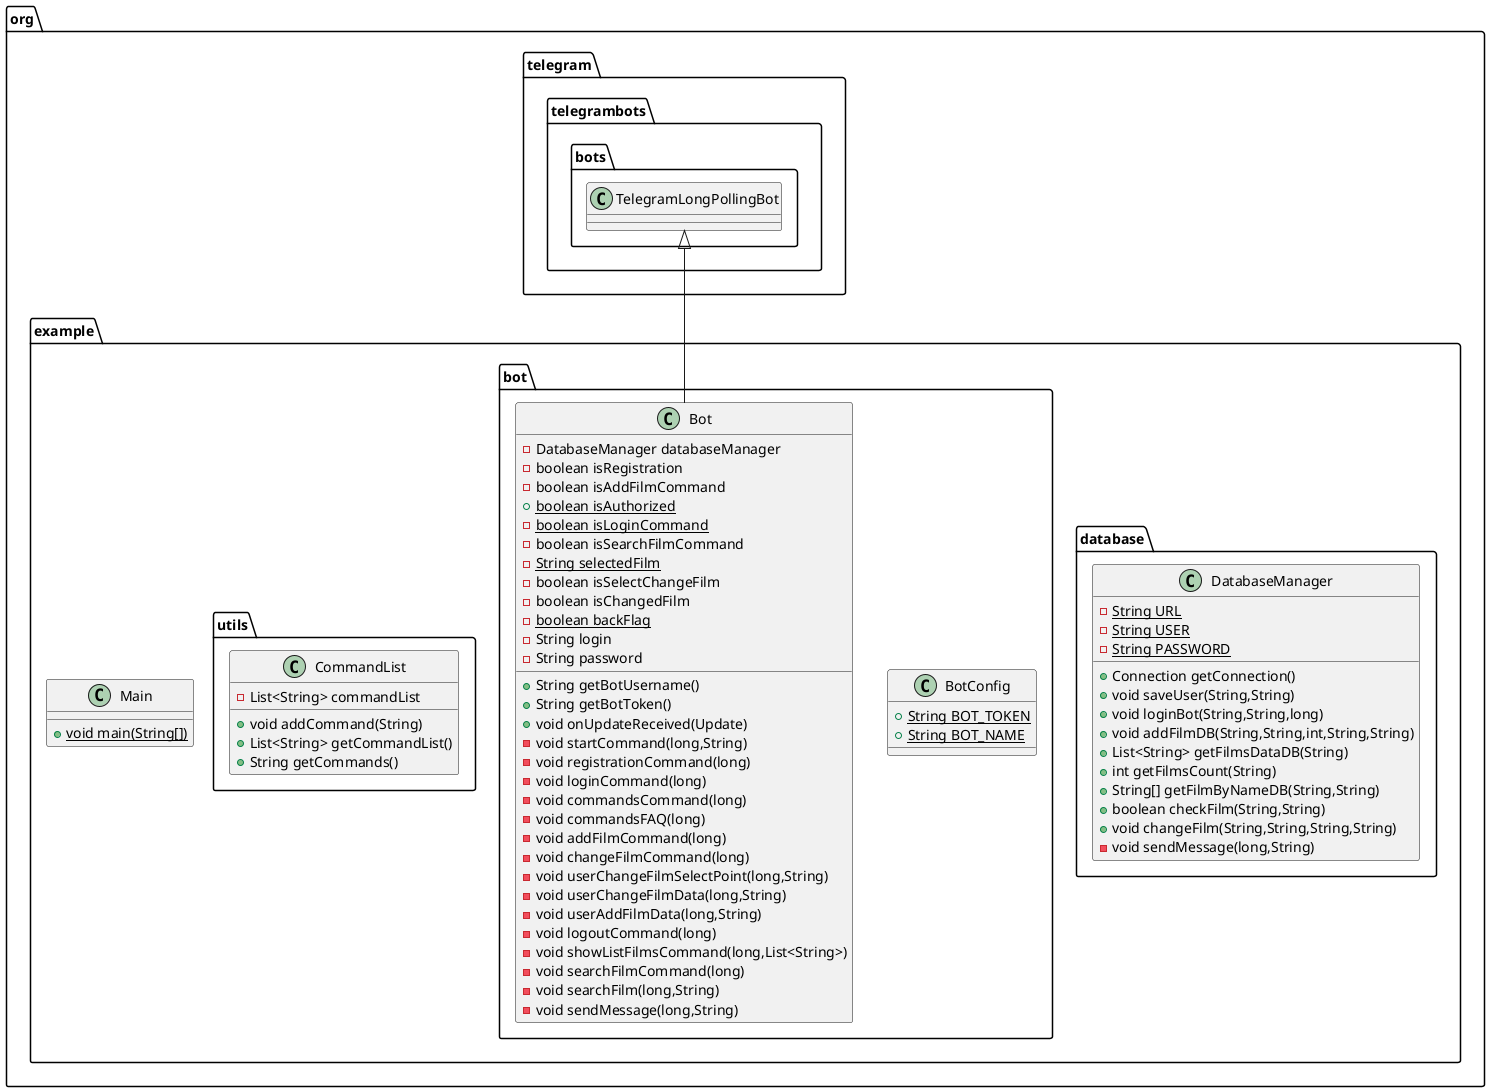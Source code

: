 @startuml
class org.example.database.DatabaseManager {
- {static} String URL
- {static} String USER
- {static} String PASSWORD
+ Connection getConnection()
+ void saveUser(String,String)
+ void loginBot(String,String,long)
+ void addFilmDB(String,String,int,String,String)
+ List<String> getFilmsDataDB(String)
+ int getFilmsCount(String)
+ String[] getFilmByNameDB(String,String)
+ boolean checkFilm(String,String)
+ void changeFilm(String,String,String,String)
- void sendMessage(long,String)
}


class org.example.bot.BotConfig {
+ {static} String BOT_TOKEN
+ {static} String BOT_NAME
}

class org.example.bot.Bot {
- DatabaseManager databaseManager
- boolean isRegistration
- boolean isAddFilmCommand
+ {static} boolean isAuthorized
- {static} boolean isLoginCommand
- boolean isSearchFilmCommand
- {static} String selectedFilm
- boolean isSelectChangeFilm
- boolean isСhangedFilm
- {static} boolean backFlag
- String login
- String password
+ String getBotUsername()
+ String getBotToken()
+ void onUpdateReceived(Update)
- void startCommand(long,String)
- void registrationCommand(long)
- void loginCommand(long)
- void commandsCommand(long)
- void commandsFAQ(long)
- void addFilmCommand(long)
- void changeFilmCommand(long)
- void userChangeFilmSelectPoint(long,String)
- void userChangeFilmData(long,String)
- void userAddFilmData(long,String)
- void logoutCommand(long)
- void showListFilmsCommand(long,List<String>)
- void searchFilmCommand(long)
- void searchFilm(long,String)
- void sendMessage(long,String)
}


class org.example.Main {
+ {static} void main(String[])
}

class org.example.utils.CommandList {
- List<String> commandList
+ void addCommand(String)
+ List<String> getCommandList()
+ String getCommands()
}




org.telegram.telegrambots.bots.TelegramLongPollingBot <|-- org.example.bot.Bot
@enduml
